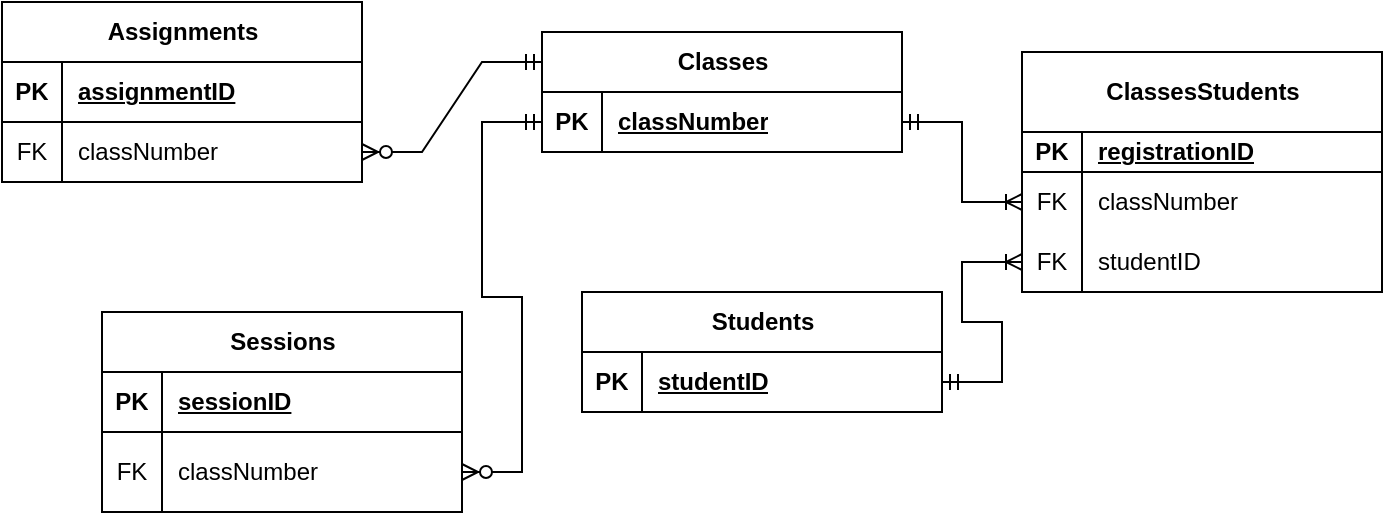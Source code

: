 <mxfile version="24.2.7" type="device">
  <diagram id="R2lEEEUBdFMjLlhIrx00" name="Page-1">
    <mxGraphModel dx="1275" dy="434" grid="1" gridSize="10" guides="1" tooltips="1" connect="1" arrows="1" fold="1" page="1" pageScale="1" pageWidth="850" pageHeight="1100" math="0" shadow="0" extFonts="Permanent Marker^https://fonts.googleapis.com/css?family=Permanent+Marker">
      <root>
        <mxCell id="0" />
        <mxCell id="1" parent="0" />
        <mxCell id="TEDKvZPs84pFVHCYr_K_-1" value="Classes" style="shape=table;startSize=30;container=1;collapsible=1;childLayout=tableLayout;fixedRows=1;rowLines=0;fontStyle=1;align=center;resizeLast=1;html=1;" parent="1" vertex="1">
          <mxGeometry x="320" y="150" width="180" height="60" as="geometry" />
        </mxCell>
        <mxCell id="TEDKvZPs84pFVHCYr_K_-2" value="" style="shape=tableRow;horizontal=0;startSize=0;swimlaneHead=0;swimlaneBody=0;fillColor=none;collapsible=0;dropTarget=0;points=[[0,0.5],[1,0.5]];portConstraint=eastwest;top=0;left=0;right=0;bottom=1;" parent="TEDKvZPs84pFVHCYr_K_-1" vertex="1">
          <mxGeometry y="30" width="180" height="30" as="geometry" />
        </mxCell>
        <mxCell id="TEDKvZPs84pFVHCYr_K_-3" value="PK" style="shape=partialRectangle;connectable=0;fillColor=none;top=0;left=0;bottom=0;right=0;fontStyle=1;overflow=hidden;whiteSpace=wrap;html=1;" parent="TEDKvZPs84pFVHCYr_K_-2" vertex="1">
          <mxGeometry width="30" height="30" as="geometry">
            <mxRectangle width="30" height="30" as="alternateBounds" />
          </mxGeometry>
        </mxCell>
        <mxCell id="TEDKvZPs84pFVHCYr_K_-4" value="classNumber" style="shape=partialRectangle;connectable=0;fillColor=none;top=0;left=0;bottom=0;right=0;align=left;spacingLeft=6;fontStyle=5;overflow=hidden;whiteSpace=wrap;html=1;" parent="TEDKvZPs84pFVHCYr_K_-2" vertex="1">
          <mxGeometry x="30" width="150" height="30" as="geometry">
            <mxRectangle width="150" height="30" as="alternateBounds" />
          </mxGeometry>
        </mxCell>
        <mxCell id="TEDKvZPs84pFVHCYr_K_-27" value="Sessions" style="shape=table;startSize=30;container=1;collapsible=1;childLayout=tableLayout;fixedRows=1;rowLines=0;fontStyle=1;align=center;resizeLast=1;html=1;" parent="1" vertex="1">
          <mxGeometry x="100" y="290" width="180" height="100.0" as="geometry" />
        </mxCell>
        <mxCell id="TEDKvZPs84pFVHCYr_K_-28" value="" style="shape=tableRow;horizontal=0;startSize=0;swimlaneHead=0;swimlaneBody=0;fillColor=none;collapsible=0;dropTarget=0;points=[[0,0.5],[1,0.5]];portConstraint=eastwest;top=0;left=0;right=0;bottom=1;" parent="TEDKvZPs84pFVHCYr_K_-27" vertex="1">
          <mxGeometry y="30" width="180" height="30" as="geometry" />
        </mxCell>
        <mxCell id="TEDKvZPs84pFVHCYr_K_-29" value="PK" style="shape=partialRectangle;connectable=0;fillColor=none;top=0;left=0;bottom=0;right=0;fontStyle=1;overflow=hidden;whiteSpace=wrap;html=1;" parent="TEDKvZPs84pFVHCYr_K_-28" vertex="1">
          <mxGeometry width="30" height="30" as="geometry">
            <mxRectangle width="30" height="30" as="alternateBounds" />
          </mxGeometry>
        </mxCell>
        <mxCell id="TEDKvZPs84pFVHCYr_K_-30" value="sessionID" style="shape=partialRectangle;connectable=0;fillColor=none;top=0;left=0;bottom=0;right=0;align=left;spacingLeft=6;fontStyle=5;overflow=hidden;whiteSpace=wrap;html=1;" parent="TEDKvZPs84pFVHCYr_K_-28" vertex="1">
          <mxGeometry x="30" width="150" height="30" as="geometry">
            <mxRectangle width="150" height="30" as="alternateBounds" />
          </mxGeometry>
        </mxCell>
        <mxCell id="TEDKvZPs84pFVHCYr_K_-31" value="" style="shape=tableRow;horizontal=0;startSize=0;swimlaneHead=0;swimlaneBody=0;fillColor=none;collapsible=0;dropTarget=0;points=[[0,0.5],[1,0.5]];portConstraint=eastwest;top=0;left=0;right=0;bottom=0;" parent="TEDKvZPs84pFVHCYr_K_-27" vertex="1">
          <mxGeometry y="60" width="180" height="40" as="geometry" />
        </mxCell>
        <mxCell id="TEDKvZPs84pFVHCYr_K_-32" value="FK" style="shape=partialRectangle;connectable=0;fillColor=none;top=0;left=0;bottom=0;right=0;editable=1;overflow=hidden;whiteSpace=wrap;html=1;" parent="TEDKvZPs84pFVHCYr_K_-31" vertex="1">
          <mxGeometry width="30" height="40" as="geometry">
            <mxRectangle width="30" height="40" as="alternateBounds" />
          </mxGeometry>
        </mxCell>
        <mxCell id="TEDKvZPs84pFVHCYr_K_-33" value="classNumber" style="shape=partialRectangle;connectable=0;fillColor=none;top=0;left=0;bottom=0;right=0;align=left;spacingLeft=6;overflow=hidden;whiteSpace=wrap;html=1;" parent="TEDKvZPs84pFVHCYr_K_-31" vertex="1">
          <mxGeometry x="30" width="150" height="40" as="geometry">
            <mxRectangle width="150" height="40" as="alternateBounds" />
          </mxGeometry>
        </mxCell>
        <mxCell id="TEDKvZPs84pFVHCYr_K_-40" value="Assignments" style="shape=table;startSize=30;container=1;collapsible=1;childLayout=tableLayout;fixedRows=1;rowLines=0;fontStyle=1;align=center;resizeLast=1;html=1;" parent="1" vertex="1">
          <mxGeometry x="50" y="135" width="180" height="90" as="geometry" />
        </mxCell>
        <mxCell id="TEDKvZPs84pFVHCYr_K_-41" value="" style="shape=tableRow;horizontal=0;startSize=0;swimlaneHead=0;swimlaneBody=0;fillColor=none;collapsible=0;dropTarget=0;points=[[0,0.5],[1,0.5]];portConstraint=eastwest;top=0;left=0;right=0;bottom=1;" parent="TEDKvZPs84pFVHCYr_K_-40" vertex="1">
          <mxGeometry y="30" width="180" height="30" as="geometry" />
        </mxCell>
        <mxCell id="TEDKvZPs84pFVHCYr_K_-42" value="PK" style="shape=partialRectangle;connectable=0;fillColor=none;top=0;left=0;bottom=0;right=0;fontStyle=1;overflow=hidden;whiteSpace=wrap;html=1;" parent="TEDKvZPs84pFVHCYr_K_-41" vertex="1">
          <mxGeometry width="30" height="30" as="geometry">
            <mxRectangle width="30" height="30" as="alternateBounds" />
          </mxGeometry>
        </mxCell>
        <mxCell id="TEDKvZPs84pFVHCYr_K_-43" value="assignmentID" style="shape=partialRectangle;connectable=0;fillColor=none;top=0;left=0;bottom=0;right=0;align=left;spacingLeft=6;fontStyle=5;overflow=hidden;whiteSpace=wrap;html=1;" parent="TEDKvZPs84pFVHCYr_K_-41" vertex="1">
          <mxGeometry x="30" width="150" height="30" as="geometry">
            <mxRectangle width="150" height="30" as="alternateBounds" />
          </mxGeometry>
        </mxCell>
        <mxCell id="TEDKvZPs84pFVHCYr_K_-44" value="" style="shape=tableRow;horizontal=0;startSize=0;swimlaneHead=0;swimlaneBody=0;fillColor=none;collapsible=0;dropTarget=0;points=[[0,0.5],[1,0.5]];portConstraint=eastwest;top=0;left=0;right=0;bottom=0;" parent="TEDKvZPs84pFVHCYr_K_-40" vertex="1">
          <mxGeometry y="60" width="180" height="30" as="geometry" />
        </mxCell>
        <mxCell id="TEDKvZPs84pFVHCYr_K_-45" value="FK" style="shape=partialRectangle;connectable=0;fillColor=none;top=0;left=0;bottom=0;right=0;editable=1;overflow=hidden;whiteSpace=wrap;html=1;" parent="TEDKvZPs84pFVHCYr_K_-44" vertex="1">
          <mxGeometry width="30" height="30" as="geometry">
            <mxRectangle width="30" height="30" as="alternateBounds" />
          </mxGeometry>
        </mxCell>
        <mxCell id="TEDKvZPs84pFVHCYr_K_-46" value="classNumber" style="shape=partialRectangle;connectable=0;fillColor=none;top=0;left=0;bottom=0;right=0;align=left;spacingLeft=6;overflow=hidden;whiteSpace=wrap;html=1;" parent="TEDKvZPs84pFVHCYr_K_-44" vertex="1">
          <mxGeometry x="30" width="150" height="30" as="geometry">
            <mxRectangle width="150" height="30" as="alternateBounds" />
          </mxGeometry>
        </mxCell>
        <mxCell id="TEDKvZPs84pFVHCYr_K_-53" value="Students" style="shape=table;startSize=30;container=1;collapsible=1;childLayout=tableLayout;fixedRows=1;rowLines=0;fontStyle=1;align=center;resizeLast=1;html=1;" parent="1" vertex="1">
          <mxGeometry x="340" y="280" width="180" height="60" as="geometry" />
        </mxCell>
        <mxCell id="TEDKvZPs84pFVHCYr_K_-54" value="" style="shape=tableRow;horizontal=0;startSize=0;swimlaneHead=0;swimlaneBody=0;fillColor=none;collapsible=0;dropTarget=0;points=[[0,0.5],[1,0.5]];portConstraint=eastwest;top=0;left=0;right=0;bottom=1;" parent="TEDKvZPs84pFVHCYr_K_-53" vertex="1">
          <mxGeometry y="30" width="180" height="30" as="geometry" />
        </mxCell>
        <mxCell id="TEDKvZPs84pFVHCYr_K_-55" value="PK" style="shape=partialRectangle;connectable=0;fillColor=none;top=0;left=0;bottom=0;right=0;fontStyle=1;overflow=hidden;whiteSpace=wrap;html=1;" parent="TEDKvZPs84pFVHCYr_K_-54" vertex="1">
          <mxGeometry width="30" height="30" as="geometry">
            <mxRectangle width="30" height="30" as="alternateBounds" />
          </mxGeometry>
        </mxCell>
        <mxCell id="TEDKvZPs84pFVHCYr_K_-56" value="studentID" style="shape=partialRectangle;connectable=0;fillColor=none;top=0;left=0;bottom=0;right=0;align=left;spacingLeft=6;fontStyle=5;overflow=hidden;whiteSpace=wrap;html=1;" parent="TEDKvZPs84pFVHCYr_K_-54" vertex="1">
          <mxGeometry x="30" width="150" height="30" as="geometry">
            <mxRectangle width="150" height="30" as="alternateBounds" />
          </mxGeometry>
        </mxCell>
        <mxCell id="TEDKvZPs84pFVHCYr_K_-66" value="" style="edgeStyle=entityRelationEdgeStyle;fontSize=12;html=1;endArrow=ERzeroToMany;startArrow=ERmandOne;rounded=0;entryX=1;entryY=0.5;entryDx=0;entryDy=0;exitX=0;exitY=0.5;exitDx=0;exitDy=0;" parent="1" source="TEDKvZPs84pFVHCYr_K_-2" target="TEDKvZPs84pFVHCYr_K_-31" edge="1">
          <mxGeometry width="100" height="100" relative="1" as="geometry">
            <mxPoint x="346" y="210" as="sourcePoint" />
            <mxPoint x="460" y="170" as="targetPoint" />
          </mxGeometry>
        </mxCell>
        <mxCell id="TEDKvZPs84pFVHCYr_K_-68" value="" style="edgeStyle=entityRelationEdgeStyle;fontSize=12;html=1;endArrow=ERzeroToMany;startArrow=ERmandOne;rounded=0;entryX=1;entryY=0.5;entryDx=0;entryDy=0;exitX=0;exitY=0.25;exitDx=0;exitDy=0;" parent="1" target="TEDKvZPs84pFVHCYr_K_-44" edge="1" source="TEDKvZPs84pFVHCYr_K_-1">
          <mxGeometry width="100" height="100" relative="1" as="geometry">
            <mxPoint x="280" y="170" as="sourcePoint" />
            <mxPoint x="300" y="200" as="targetPoint" />
          </mxGeometry>
        </mxCell>
        <mxCell id="nz_ecsNIXKvW_gkML-x9-1" value="ClassesStudents" style="shape=table;startSize=40;container=1;collapsible=1;childLayout=tableLayout;fixedRows=1;rowLines=0;fontStyle=1;align=center;resizeLast=1;html=1;" vertex="1" parent="1">
          <mxGeometry x="560" y="160" width="180" height="120" as="geometry" />
        </mxCell>
        <mxCell id="nz_ecsNIXKvW_gkML-x9-2" value="" style="shape=tableRow;horizontal=0;startSize=0;swimlaneHead=0;swimlaneBody=0;fillColor=none;collapsible=0;dropTarget=0;points=[[0,0.5],[1,0.5]];portConstraint=eastwest;top=0;left=0;right=0;bottom=1;" vertex="1" parent="nz_ecsNIXKvW_gkML-x9-1">
          <mxGeometry y="40" width="180" height="20" as="geometry" />
        </mxCell>
        <mxCell id="nz_ecsNIXKvW_gkML-x9-3" value="PK" style="shape=partialRectangle;connectable=0;fillColor=none;top=0;left=0;bottom=0;right=0;fontStyle=1;overflow=hidden;whiteSpace=wrap;html=1;" vertex="1" parent="nz_ecsNIXKvW_gkML-x9-2">
          <mxGeometry width="30" height="20" as="geometry">
            <mxRectangle width="30" height="20" as="alternateBounds" />
          </mxGeometry>
        </mxCell>
        <mxCell id="nz_ecsNIXKvW_gkML-x9-4" value="registrationID" style="shape=partialRectangle;connectable=0;fillColor=none;top=0;left=0;bottom=0;right=0;align=left;spacingLeft=6;fontStyle=5;overflow=hidden;whiteSpace=wrap;html=1;" vertex="1" parent="nz_ecsNIXKvW_gkML-x9-2">
          <mxGeometry x="30" width="150" height="20" as="geometry">
            <mxRectangle width="150" height="20" as="alternateBounds" />
          </mxGeometry>
        </mxCell>
        <mxCell id="nz_ecsNIXKvW_gkML-x9-5" value="" style="shape=tableRow;horizontal=0;startSize=0;swimlaneHead=0;swimlaneBody=0;fillColor=none;collapsible=0;dropTarget=0;points=[[0,0.5],[1,0.5]];portConstraint=eastwest;top=0;left=0;right=0;bottom=0;" vertex="1" parent="nz_ecsNIXKvW_gkML-x9-1">
          <mxGeometry y="60" width="180" height="30" as="geometry" />
        </mxCell>
        <mxCell id="nz_ecsNIXKvW_gkML-x9-6" value="FK" style="shape=partialRectangle;connectable=0;fillColor=none;top=0;left=0;bottom=0;right=0;editable=1;overflow=hidden;whiteSpace=wrap;html=1;" vertex="1" parent="nz_ecsNIXKvW_gkML-x9-5">
          <mxGeometry width="30" height="30" as="geometry">
            <mxRectangle width="30" height="30" as="alternateBounds" />
          </mxGeometry>
        </mxCell>
        <mxCell id="nz_ecsNIXKvW_gkML-x9-7" value="classNumber" style="shape=partialRectangle;connectable=0;fillColor=none;top=0;left=0;bottom=0;right=0;align=left;spacingLeft=6;overflow=hidden;whiteSpace=wrap;html=1;" vertex="1" parent="nz_ecsNIXKvW_gkML-x9-5">
          <mxGeometry x="30" width="150" height="30" as="geometry">
            <mxRectangle width="150" height="30" as="alternateBounds" />
          </mxGeometry>
        </mxCell>
        <mxCell id="nz_ecsNIXKvW_gkML-x9-8" value="" style="shape=tableRow;horizontal=0;startSize=0;swimlaneHead=0;swimlaneBody=0;fillColor=none;collapsible=0;dropTarget=0;points=[[0,0.5],[1,0.5]];portConstraint=eastwest;top=0;left=0;right=0;bottom=0;" vertex="1" parent="nz_ecsNIXKvW_gkML-x9-1">
          <mxGeometry y="90" width="180" height="30" as="geometry" />
        </mxCell>
        <mxCell id="nz_ecsNIXKvW_gkML-x9-9" value="FK" style="shape=partialRectangle;connectable=0;fillColor=none;top=0;left=0;bottom=0;right=0;editable=1;overflow=hidden;whiteSpace=wrap;html=1;" vertex="1" parent="nz_ecsNIXKvW_gkML-x9-8">
          <mxGeometry width="30" height="30" as="geometry">
            <mxRectangle width="30" height="30" as="alternateBounds" />
          </mxGeometry>
        </mxCell>
        <mxCell id="nz_ecsNIXKvW_gkML-x9-10" value="studentID" style="shape=partialRectangle;connectable=0;fillColor=none;top=0;left=0;bottom=0;right=0;align=left;spacingLeft=6;overflow=hidden;whiteSpace=wrap;html=1;" vertex="1" parent="nz_ecsNIXKvW_gkML-x9-8">
          <mxGeometry x="30" width="150" height="30" as="geometry">
            <mxRectangle width="150" height="30" as="alternateBounds" />
          </mxGeometry>
        </mxCell>
        <mxCell id="nz_ecsNIXKvW_gkML-x9-15" value="" style="edgeStyle=entityRelationEdgeStyle;fontSize=12;html=1;endArrow=ERoneToMany;startArrow=ERmandOne;rounded=0;exitX=1;exitY=0.5;exitDx=0;exitDy=0;entryX=0;entryY=0.5;entryDx=0;entryDy=0;" edge="1" parent="1" source="TEDKvZPs84pFVHCYr_K_-54" target="nz_ecsNIXKvW_gkML-x9-8">
          <mxGeometry width="100" height="100" relative="1" as="geometry">
            <mxPoint x="480" y="450" as="sourcePoint" />
            <mxPoint x="560" y="350" as="targetPoint" />
          </mxGeometry>
        </mxCell>
        <mxCell id="nz_ecsNIXKvW_gkML-x9-16" value="" style="edgeStyle=entityRelationEdgeStyle;fontSize=12;html=1;endArrow=ERoneToMany;startArrow=ERmandOne;rounded=0;entryX=0;entryY=0.5;entryDx=0;entryDy=0;exitX=1;exitY=0.5;exitDx=0;exitDy=0;" edge="1" parent="1" source="TEDKvZPs84pFVHCYr_K_-2" target="nz_ecsNIXKvW_gkML-x9-5">
          <mxGeometry width="100" height="100" relative="1" as="geometry">
            <mxPoint x="520" y="300" as="sourcePoint" />
            <mxPoint x="810" y="290" as="targetPoint" />
          </mxGeometry>
        </mxCell>
      </root>
    </mxGraphModel>
  </diagram>
</mxfile>
